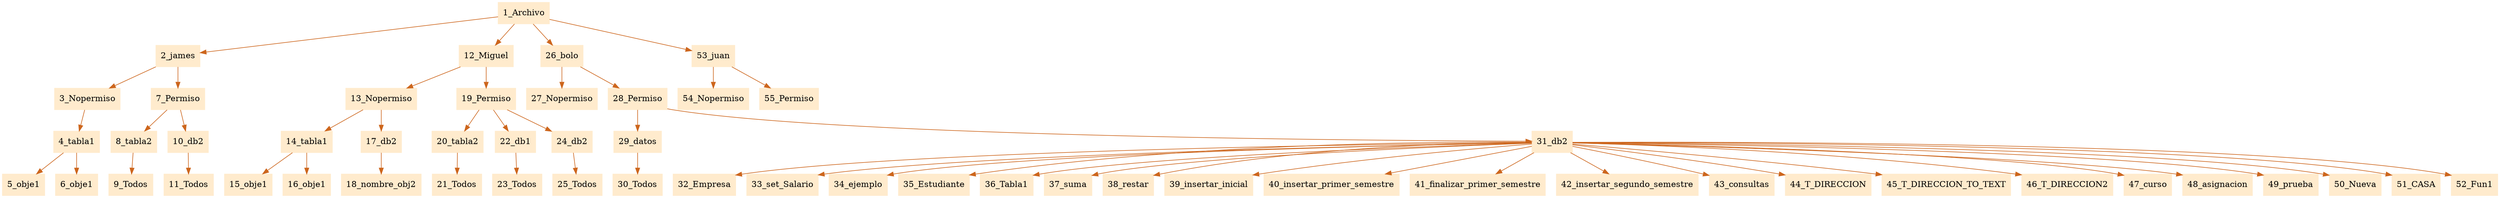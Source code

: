 digraph G {node[shape=box, style=filled, color=blanchedalmond]; edge[color=chocolate3];rankdir=UD 

"1_Archivo"->"2_james""2_james"->"3_Nopermiso""3_Nopermiso"->"4_tabla1""4_tabla1"->"5_obje1""4_tabla1"->"6_obje1""2_james"->"7_Permiso""7_Permiso"->"8_tabla2""8_tabla2"->"9_Todos""7_Permiso"->"10_db2""10_db2"->"11_Todos""1_Archivo"->"12_Miguel""12_Miguel"->"13_Nopermiso""13_Nopermiso"->"14_tabla1""14_tabla1"->"15_obje1""14_tabla1"->"16_obje1""13_Nopermiso"->"17_db2""17_db2"->"18_nombre_obj2""12_Miguel"->"19_Permiso""19_Permiso"->"20_tabla2""20_tabla2"->"21_Todos""19_Permiso"->"22_db1""22_db1"->"23_Todos""19_Permiso"->"24_db2""24_db2"->"25_Todos""1_Archivo"->"26_bolo""26_bolo"->"27_Nopermiso""26_bolo"->"28_Permiso""28_Permiso"->"29_datos""29_datos"->"30_Todos""28_Permiso"->"31_db2""31_db2"->"32_Empresa""31_db2"->"33_set_Salario""31_db2"->"34_ejemplo""31_db2"->"35_Estudiante""31_db2"->"36_Tabla1""31_db2"->"37_suma""31_db2"->"38_restar""31_db2"->"39_insertar_inicial""31_db2"->"40_insertar_primer_semestre""31_db2"->"41_finalizar_primer_semestre""31_db2"->"42_insertar_segundo_semestre""31_db2"->"43_consultas""31_db2"->"44_T_DIRECCION""31_db2"->"45_T_DIRECCION_TO_TEXT""31_db2"->"46_T_DIRECCION2""31_db2"->"47_curso""31_db2"->"48_asignacion""31_db2"->"49_prueba""31_db2"->"50_Nueva""31_db2"->"51_CASA""31_db2"->"52_Fun1""1_Archivo"->"53_juan""53_juan"->"54_Nopermiso""53_juan"->"55_Permiso"

}
